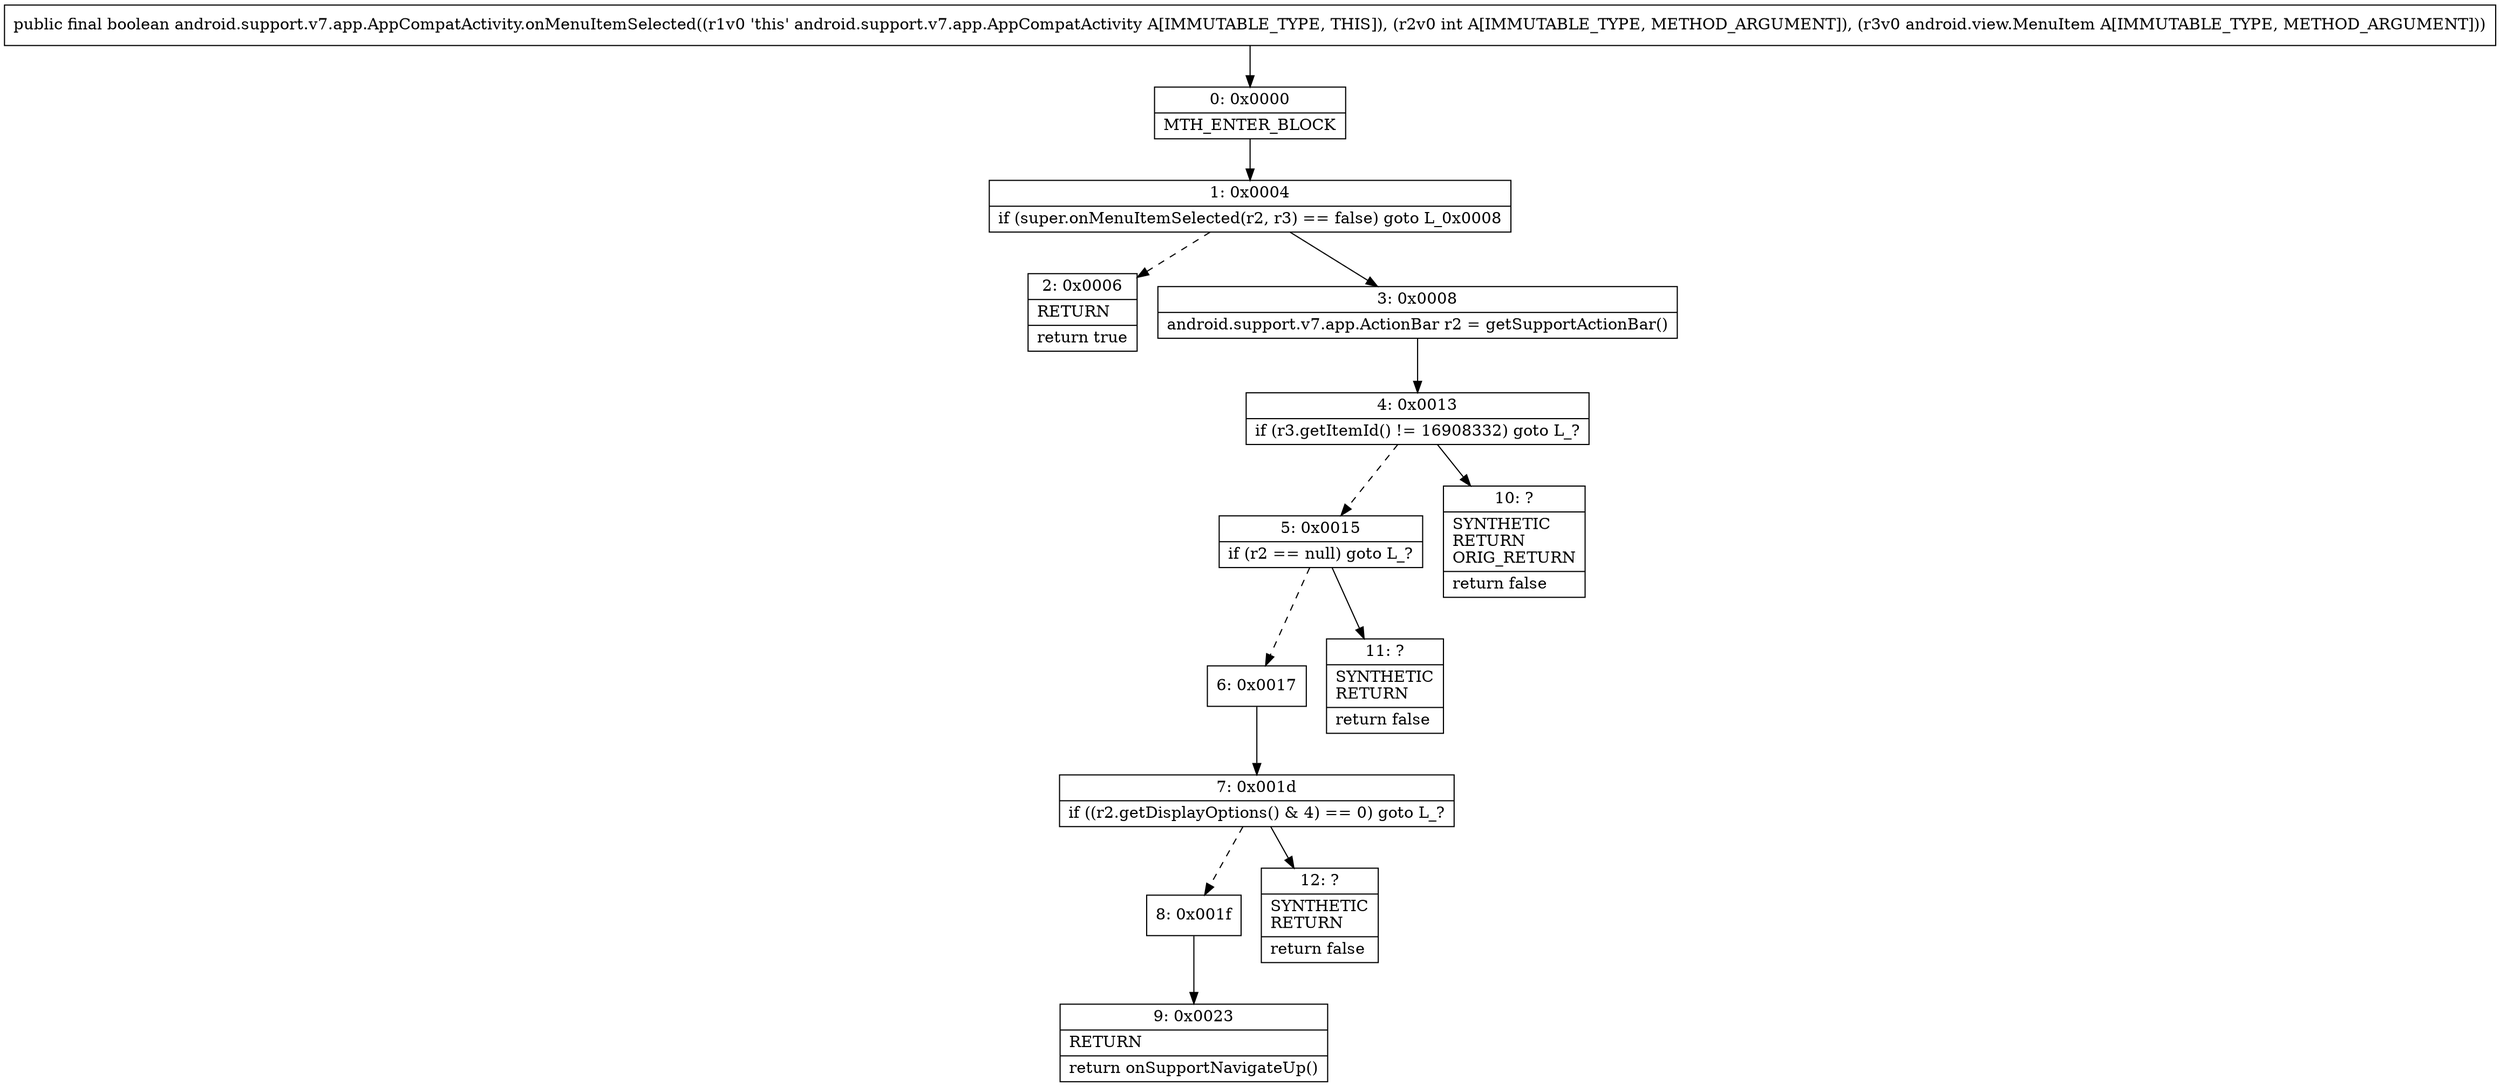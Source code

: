digraph "CFG forandroid.support.v7.app.AppCompatActivity.onMenuItemSelected(ILandroid\/view\/MenuItem;)Z" {
Node_0 [shape=record,label="{0\:\ 0x0000|MTH_ENTER_BLOCK\l}"];
Node_1 [shape=record,label="{1\:\ 0x0004|if (super.onMenuItemSelected(r2, r3) == false) goto L_0x0008\l}"];
Node_2 [shape=record,label="{2\:\ 0x0006|RETURN\l|return true\l}"];
Node_3 [shape=record,label="{3\:\ 0x0008|android.support.v7.app.ActionBar r2 = getSupportActionBar()\l}"];
Node_4 [shape=record,label="{4\:\ 0x0013|if (r3.getItemId() != 16908332) goto L_?\l}"];
Node_5 [shape=record,label="{5\:\ 0x0015|if (r2 == null) goto L_?\l}"];
Node_6 [shape=record,label="{6\:\ 0x0017}"];
Node_7 [shape=record,label="{7\:\ 0x001d|if ((r2.getDisplayOptions() & 4) == 0) goto L_?\l}"];
Node_8 [shape=record,label="{8\:\ 0x001f}"];
Node_9 [shape=record,label="{9\:\ 0x0023|RETURN\l|return onSupportNavigateUp()\l}"];
Node_10 [shape=record,label="{10\:\ ?|SYNTHETIC\lRETURN\lORIG_RETURN\l|return false\l}"];
Node_11 [shape=record,label="{11\:\ ?|SYNTHETIC\lRETURN\l|return false\l}"];
Node_12 [shape=record,label="{12\:\ ?|SYNTHETIC\lRETURN\l|return false\l}"];
MethodNode[shape=record,label="{public final boolean android.support.v7.app.AppCompatActivity.onMenuItemSelected((r1v0 'this' android.support.v7.app.AppCompatActivity A[IMMUTABLE_TYPE, THIS]), (r2v0 int A[IMMUTABLE_TYPE, METHOD_ARGUMENT]), (r3v0 android.view.MenuItem A[IMMUTABLE_TYPE, METHOD_ARGUMENT])) }"];
MethodNode -> Node_0;
Node_0 -> Node_1;
Node_1 -> Node_2[style=dashed];
Node_1 -> Node_3;
Node_3 -> Node_4;
Node_4 -> Node_5[style=dashed];
Node_4 -> Node_10;
Node_5 -> Node_6[style=dashed];
Node_5 -> Node_11;
Node_6 -> Node_7;
Node_7 -> Node_8[style=dashed];
Node_7 -> Node_12;
Node_8 -> Node_9;
}

